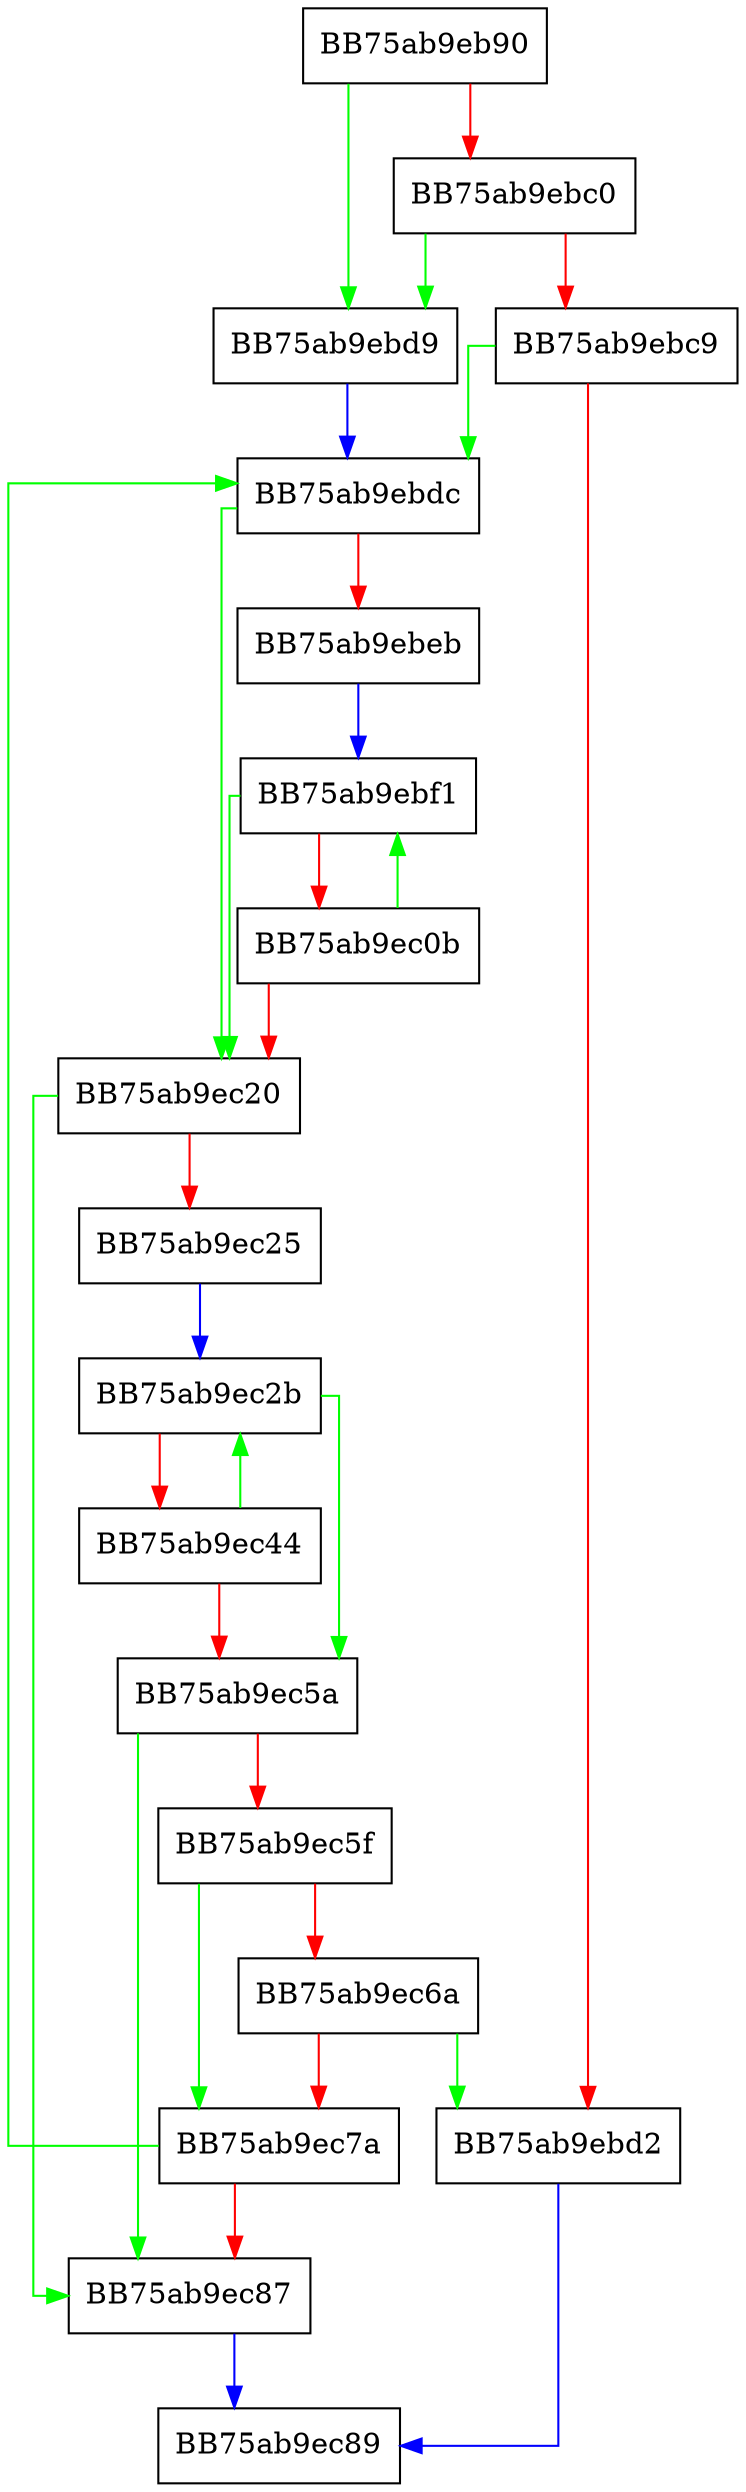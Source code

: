 digraph find_restart_word {
  node [shape="box"];
  graph [splines=ortho];
  BB75ab9eb90 -> BB75ab9ebd9 [color="green"];
  BB75ab9eb90 -> BB75ab9ebc0 [color="red"];
  BB75ab9ebc0 -> BB75ab9ebd9 [color="green"];
  BB75ab9ebc0 -> BB75ab9ebc9 [color="red"];
  BB75ab9ebc9 -> BB75ab9ebdc [color="green"];
  BB75ab9ebc9 -> BB75ab9ebd2 [color="red"];
  BB75ab9ebd2 -> BB75ab9ec89 [color="blue"];
  BB75ab9ebd9 -> BB75ab9ebdc [color="blue"];
  BB75ab9ebdc -> BB75ab9ec20 [color="green"];
  BB75ab9ebdc -> BB75ab9ebeb [color="red"];
  BB75ab9ebeb -> BB75ab9ebf1 [color="blue"];
  BB75ab9ebf1 -> BB75ab9ec20 [color="green"];
  BB75ab9ebf1 -> BB75ab9ec0b [color="red"];
  BB75ab9ec0b -> BB75ab9ebf1 [color="green"];
  BB75ab9ec0b -> BB75ab9ec20 [color="red"];
  BB75ab9ec20 -> BB75ab9ec87 [color="green"];
  BB75ab9ec20 -> BB75ab9ec25 [color="red"];
  BB75ab9ec25 -> BB75ab9ec2b [color="blue"];
  BB75ab9ec2b -> BB75ab9ec5a [color="green"];
  BB75ab9ec2b -> BB75ab9ec44 [color="red"];
  BB75ab9ec44 -> BB75ab9ec2b [color="green"];
  BB75ab9ec44 -> BB75ab9ec5a [color="red"];
  BB75ab9ec5a -> BB75ab9ec87 [color="green"];
  BB75ab9ec5a -> BB75ab9ec5f [color="red"];
  BB75ab9ec5f -> BB75ab9ec7a [color="green"];
  BB75ab9ec5f -> BB75ab9ec6a [color="red"];
  BB75ab9ec6a -> BB75ab9ebd2 [color="green"];
  BB75ab9ec6a -> BB75ab9ec7a [color="red"];
  BB75ab9ec7a -> BB75ab9ebdc [color="green"];
  BB75ab9ec7a -> BB75ab9ec87 [color="red"];
  BB75ab9ec87 -> BB75ab9ec89 [color="blue"];
}